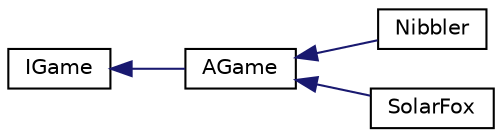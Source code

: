 digraph "Graphical Class Hierarchy"
{
 // LATEX_PDF_SIZE
  edge [fontname="Helvetica",fontsize="10",labelfontname="Helvetica",labelfontsize="10"];
  node [fontname="Helvetica",fontsize="10",shape=record];
  rankdir="LR";
  Node0 [label="IGame",height=0.2,width=0.4,color="black", fillcolor="white", style="filled",URL="$class_i_game.html",tooltip=" "];
  Node0 -> Node1 [dir="back",color="midnightblue",fontsize="10",style="solid",fontname="Helvetica"];
  Node1 [label="AGame",height=0.2,width=0.4,color="black", fillcolor="white", style="filled",URL="$class_a_game.html",tooltip=" "];
  Node1 -> Node2 [dir="back",color="midnightblue",fontsize="10",style="solid",fontname="Helvetica"];
  Node2 [label="Nibbler",height=0.2,width=0.4,color="black", fillcolor="white", style="filled",URL="$class_nibbler.html",tooltip=" "];
  Node1 -> Node3 [dir="back",color="midnightblue",fontsize="10",style="solid",fontname="Helvetica"];
  Node3 [label="SolarFox",height=0.2,width=0.4,color="black", fillcolor="white", style="filled",URL="$class_solar_fox.html",tooltip=" "];
}
